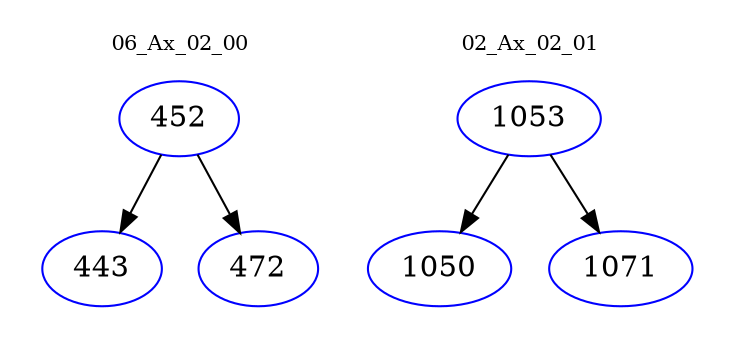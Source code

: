 digraph{
subgraph cluster_0 {
color = white
label = "06_Ax_02_00";
fontsize=10;
T0_452 [label="452", color="blue"]
T0_452 -> T0_443 [color="black"]
T0_443 [label="443", color="blue"]
T0_452 -> T0_472 [color="black"]
T0_472 [label="472", color="blue"]
}
subgraph cluster_1 {
color = white
label = "02_Ax_02_01";
fontsize=10;
T1_1053 [label="1053", color="blue"]
T1_1053 -> T1_1050 [color="black"]
T1_1050 [label="1050", color="blue"]
T1_1053 -> T1_1071 [color="black"]
T1_1071 [label="1071", color="blue"]
}
}
